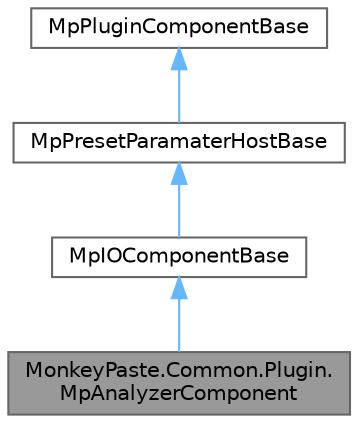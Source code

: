 digraph "MonkeyPaste.Common.Plugin.MpAnalyzerComponent"
{
 // LATEX_PDF_SIZE
  bgcolor="transparent";
  edge [fontname=Helvetica,fontsize=10,labelfontname=Helvetica,labelfontsize=10];
  node [fontname=Helvetica,fontsize=10,shape=box,height=0.2,width=0.4];
  Node1 [id="Node000001",label="MonkeyPaste.Common.Plugin.\lMpAnalyzerComponent",height=0.2,width=0.4,color="gray40", fillcolor="grey60", style="filled", fontcolor="black",tooltip=" "];
  Node2 -> Node1 [id="edge4_Node000001_Node000002",dir="back",color="steelblue1",style="solid",tooltip=" "];
  Node2 [id="Node000002",label="MpIOComponentBase",height=0.2,width=0.4,color="gray40", fillcolor="white", style="filled",URL="$class_monkey_paste_1_1_common_1_1_plugin_1_1_mp_i_o_component_base.html",tooltip=" "];
  Node3 -> Node2 [id="edge5_Node000002_Node000003",dir="back",color="steelblue1",style="solid",tooltip=" "];
  Node3 [id="Node000003",label="MpPresetParamaterHostBase",height=0.2,width=0.4,color="gray40", fillcolor="white", style="filled",URL="$class_monkey_paste_1_1_common_1_1_plugin_1_1_mp_preset_paramater_host_base.html",tooltip=" "];
  Node4 -> Node3 [id="edge6_Node000003_Node000004",dir="back",color="steelblue1",style="solid",tooltip=" "];
  Node4 [id="Node000004",label="MpPluginComponentBase",height=0.2,width=0.4,color="gray40", fillcolor="white", style="filled",URL="$class_monkey_paste_1_1_common_1_1_plugin_1_1_mp_plugin_component_base.html",tooltip="The base object to all."];
}
